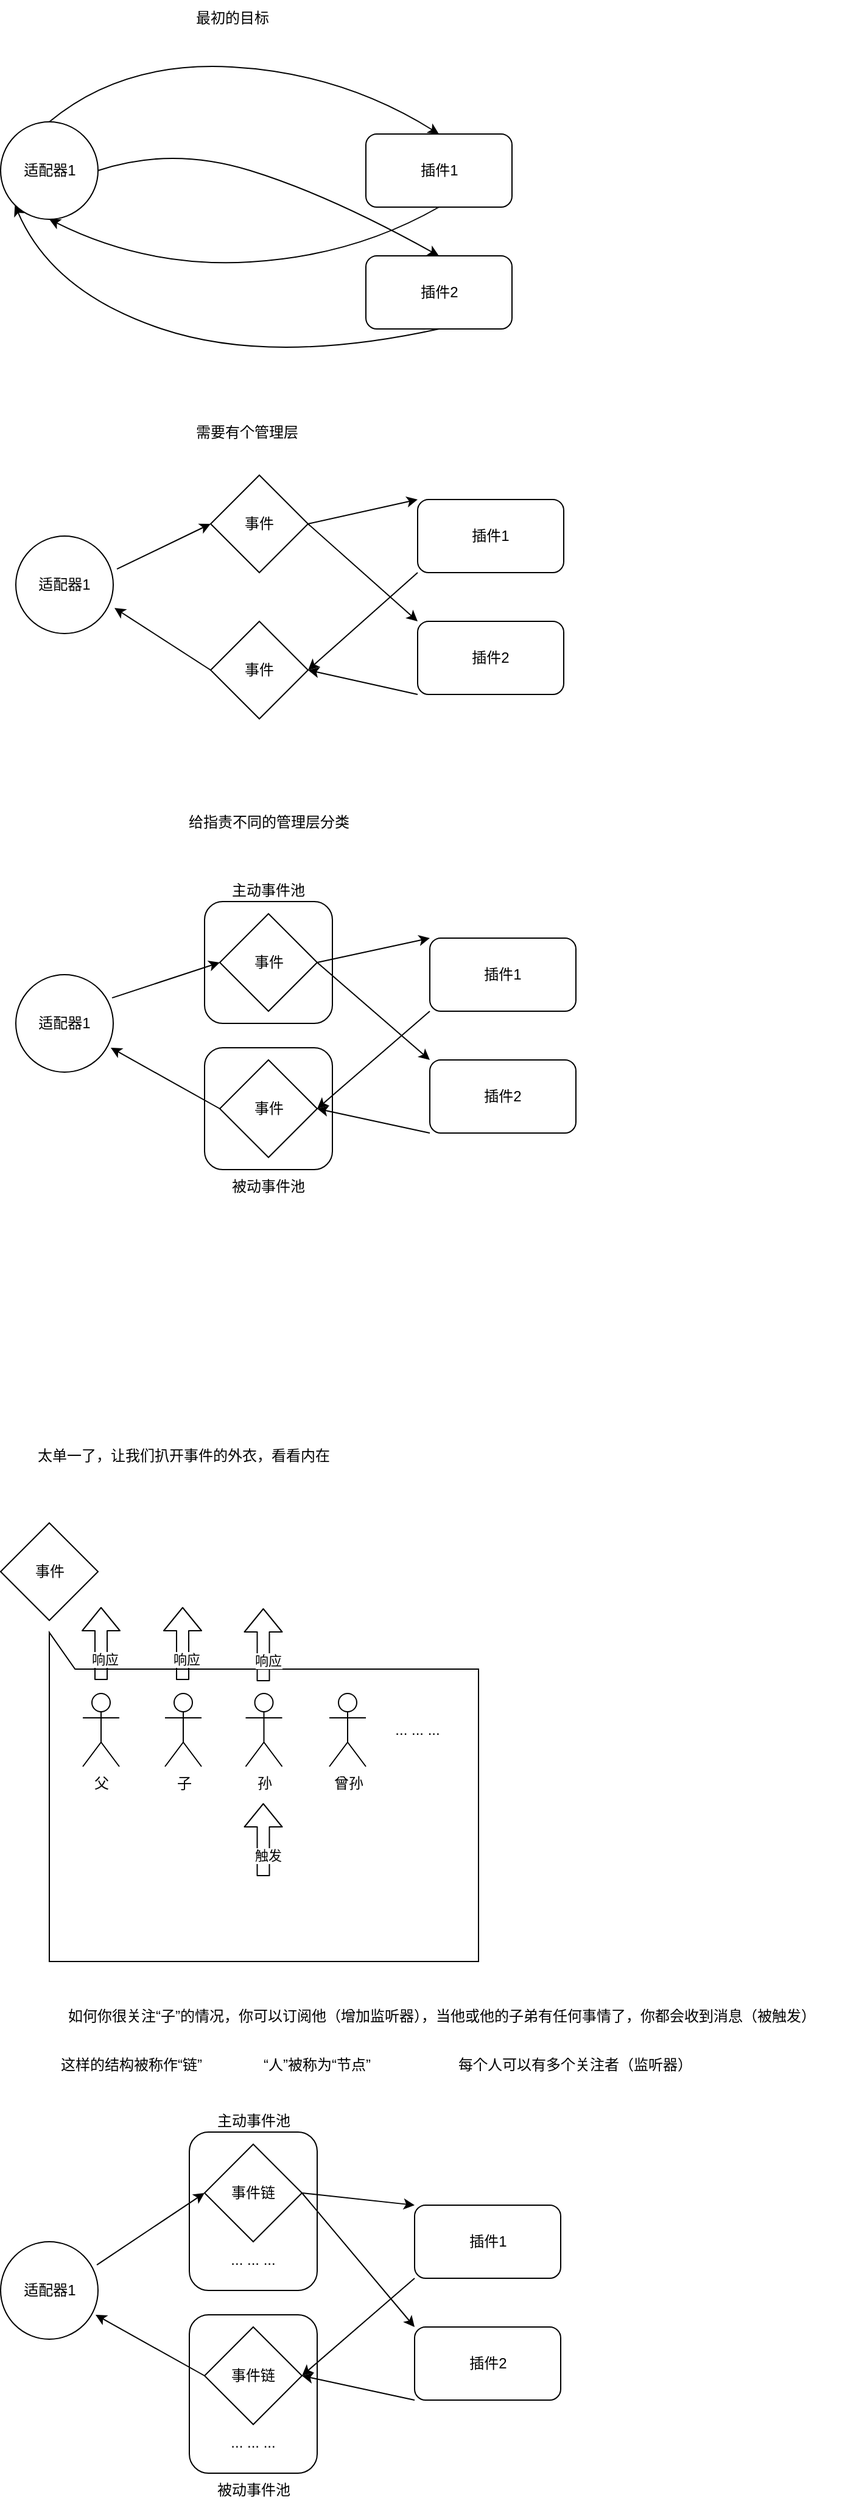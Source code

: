 <mxfile>
    <diagram id="wS3TeJK2cMO1Hy6B5Pol" name="第 1 页">
        <mxGraphModel dx="1130" dy="676" grid="1" gridSize="10" guides="1" tooltips="1" connect="1" arrows="1" fold="1" page="1" pageScale="1" pageWidth="827" pageHeight="1169" math="0" shadow="0">
            <root>
                <mxCell id="0"/>
                <mxCell id="1" parent="0"/>
                <mxCell id="80" value="被动事件池" style="rounded=1;whiteSpace=wrap;html=1;labelPosition=center;verticalLabelPosition=bottom;align=center;verticalAlign=top;" vertex="1" parent="1">
                    <mxGeometry x="205" y="870" width="105" height="100" as="geometry"/>
                </mxCell>
                <mxCell id="79" value="主动事件池" style="rounded=1;whiteSpace=wrap;html=1;labelPosition=center;verticalLabelPosition=top;align=center;verticalAlign=bottom;" vertex="1" parent="1">
                    <mxGeometry x="205" y="750" width="105" height="100" as="geometry"/>
                </mxCell>
                <mxCell id="2" value="适配器1" style="ellipse;whiteSpace=wrap;html=1;aspect=fixed;" vertex="1" parent="1">
                    <mxGeometry x="37.5" y="110" width="80" height="80" as="geometry"/>
                </mxCell>
                <mxCell id="45" value="插件1" style="rounded=1;whiteSpace=wrap;html=1;" vertex="1" parent="1">
                    <mxGeometry x="337.5" y="120" width="120" height="60" as="geometry"/>
                </mxCell>
                <mxCell id="47" value="" style="curved=1;endArrow=classic;html=1;entryX=0.5;entryY=1;entryDx=0;entryDy=0;exitX=0.5;exitY=1;exitDx=0;exitDy=0;" edge="1" parent="1" source="45" target="2">
                    <mxGeometry width="50" height="50" relative="1" as="geometry">
                        <mxPoint x="417.5" y="270" as="sourcePoint"/>
                        <mxPoint x="467.5" y="220" as="targetPoint"/>
                        <Array as="points">
                            <mxPoint x="327.5" y="220"/>
                            <mxPoint x="157.5" y="230"/>
                        </Array>
                    </mxGeometry>
                </mxCell>
                <mxCell id="48" value="" style="curved=1;endArrow=classic;html=1;exitX=0.5;exitY=0;exitDx=0;exitDy=0;entryX=0.5;entryY=0;entryDx=0;entryDy=0;" edge="1" parent="1" source="2" target="45">
                    <mxGeometry width="50" height="50" relative="1" as="geometry">
                        <mxPoint x="417.5" y="270" as="sourcePoint"/>
                        <mxPoint x="467.5" y="220" as="targetPoint"/>
                        <Array as="points">
                            <mxPoint x="137.5" y="60"/>
                            <mxPoint x="317.5" y="70"/>
                        </Array>
                    </mxGeometry>
                </mxCell>
                <mxCell id="51" value="最初的目标" style="text;html=1;strokeColor=none;fillColor=none;align=center;verticalAlign=middle;whiteSpace=wrap;rounded=0;" vertex="1" parent="1">
                    <mxGeometry x="177.5" y="10" width="100" height="30" as="geometry"/>
                </mxCell>
                <mxCell id="52" value="插件2" style="rounded=1;whiteSpace=wrap;html=1;" vertex="1" parent="1">
                    <mxGeometry x="337.5" y="220" width="120" height="60" as="geometry"/>
                </mxCell>
                <mxCell id="53" value="" style="curved=1;endArrow=classic;html=1;exitX=1;exitY=0.5;exitDx=0;exitDy=0;entryX=0.5;entryY=0;entryDx=0;entryDy=0;" edge="1" parent="1" source="2" target="52">
                    <mxGeometry width="50" height="50" relative="1" as="geometry">
                        <mxPoint x="87.5" y="120" as="sourcePoint"/>
                        <mxPoint x="407.5" y="130" as="targetPoint"/>
                        <Array as="points">
                            <mxPoint x="177.5" y="130"/>
                            <mxPoint x="307.5" y="170"/>
                        </Array>
                    </mxGeometry>
                </mxCell>
                <mxCell id="54" value="" style="curved=1;endArrow=classic;html=1;entryX=0;entryY=1;entryDx=0;entryDy=0;exitX=0.5;exitY=1;exitDx=0;exitDy=0;" edge="1" parent="1" source="52" target="2">
                    <mxGeometry width="50" height="50" relative="1" as="geometry">
                        <mxPoint x="370" y="180" as="sourcePoint"/>
                        <mxPoint x="50" y="190" as="targetPoint"/>
                        <Array as="points">
                            <mxPoint x="260" y="310"/>
                            <mxPoint x="80" y="250"/>
                        </Array>
                    </mxGeometry>
                </mxCell>
                <mxCell id="55" value="需要有个管理层" style="text;html=1;strokeColor=none;fillColor=none;align=center;verticalAlign=middle;whiteSpace=wrap;rounded=0;" vertex="1" parent="1">
                    <mxGeometry x="185" y="350" width="110" height="30" as="geometry"/>
                </mxCell>
                <mxCell id="60" style="edgeStyle=none;html=1;exitX=1.038;exitY=0.338;exitDx=0;exitDy=0;entryX=0;entryY=0.5;entryDx=0;entryDy=0;exitPerimeter=0;" edge="1" parent="1" source="56" target="59">
                    <mxGeometry relative="1" as="geometry"/>
                </mxCell>
                <mxCell id="56" value="适配器1" style="ellipse;whiteSpace=wrap;html=1;aspect=fixed;" vertex="1" parent="1">
                    <mxGeometry x="50" y="450" width="80" height="80" as="geometry"/>
                </mxCell>
                <mxCell id="64" style="edgeStyle=none;html=1;exitX=0;exitY=1;exitDx=0;exitDy=0;entryX=1;entryY=0.5;entryDx=0;entryDy=0;" edge="1" parent="1" source="57" target="63">
                    <mxGeometry relative="1" as="geometry"/>
                </mxCell>
                <mxCell id="57" value="插件1" style="rounded=1;whiteSpace=wrap;html=1;" vertex="1" parent="1">
                    <mxGeometry x="380" y="420" width="120" height="60" as="geometry"/>
                </mxCell>
                <mxCell id="65" style="edgeStyle=none;html=1;exitX=0;exitY=1;exitDx=0;exitDy=0;entryX=1;entryY=0.5;entryDx=0;entryDy=0;" edge="1" parent="1" source="58" target="63">
                    <mxGeometry relative="1" as="geometry">
                        <mxPoint x="300" y="580" as="targetPoint"/>
                    </mxGeometry>
                </mxCell>
                <mxCell id="58" value="插件2" style="rounded=1;whiteSpace=wrap;html=1;" vertex="1" parent="1">
                    <mxGeometry x="380" y="520" width="120" height="60" as="geometry"/>
                </mxCell>
                <mxCell id="61" style="edgeStyle=none;html=1;exitX=1;exitY=0.5;exitDx=0;exitDy=0;entryX=0;entryY=0;entryDx=0;entryDy=0;" edge="1" parent="1" source="59" target="57">
                    <mxGeometry relative="1" as="geometry"/>
                </mxCell>
                <mxCell id="62" style="edgeStyle=none;html=1;exitX=1;exitY=0.5;exitDx=0;exitDy=0;entryX=0;entryY=0;entryDx=0;entryDy=0;" edge="1" parent="1" source="59" target="58">
                    <mxGeometry relative="1" as="geometry"/>
                </mxCell>
                <mxCell id="59" value="事件" style="rhombus;whiteSpace=wrap;html=1;" vertex="1" parent="1">
                    <mxGeometry x="210" y="400" width="80" height="80" as="geometry"/>
                </mxCell>
                <mxCell id="66" style="edgeStyle=none;html=1;exitX=0;exitY=0.5;exitDx=0;exitDy=0;entryX=1.013;entryY=0.738;entryDx=0;entryDy=0;entryPerimeter=0;" edge="1" parent="1" source="63" target="56">
                    <mxGeometry relative="1" as="geometry"/>
                </mxCell>
                <mxCell id="63" value="事件" style="rhombus;whiteSpace=wrap;html=1;" vertex="1" parent="1">
                    <mxGeometry x="210" y="520" width="80" height="80" as="geometry"/>
                </mxCell>
                <mxCell id="67" value="给指责不同的管理层分类" style="text;html=1;strokeColor=none;fillColor=none;align=center;verticalAlign=middle;whiteSpace=wrap;rounded=0;" vertex="1" parent="1">
                    <mxGeometry x="182.5" y="670" width="150" height="30" as="geometry"/>
                </mxCell>
                <mxCell id="68" style="edgeStyle=none;html=1;exitX=0.988;exitY=0.238;exitDx=0;exitDy=0;entryX=0;entryY=0.5;entryDx=0;entryDy=0;exitPerimeter=0;" edge="1" parent="1" target="75" source="78">
                    <mxGeometry relative="1" as="geometry">
                        <mxPoint x="143.04" y="837.04" as="sourcePoint"/>
                    </mxGeometry>
                </mxCell>
                <mxCell id="69" style="edgeStyle=none;html=1;exitX=0;exitY=1;exitDx=0;exitDy=0;entryX=1;entryY=0.5;entryDx=0;entryDy=0;" edge="1" parent="1" source="70" target="77">
                    <mxGeometry relative="1" as="geometry"/>
                </mxCell>
                <mxCell id="70" value="插件1" style="rounded=1;whiteSpace=wrap;html=1;" vertex="1" parent="1">
                    <mxGeometry x="390" y="780" width="120" height="60" as="geometry"/>
                </mxCell>
                <mxCell id="71" style="edgeStyle=none;html=1;exitX=0;exitY=1;exitDx=0;exitDy=0;entryX=1;entryY=0.5;entryDx=0;entryDy=0;" edge="1" parent="1" source="72" target="77">
                    <mxGeometry relative="1" as="geometry">
                        <mxPoint x="310" y="940" as="targetPoint"/>
                    </mxGeometry>
                </mxCell>
                <mxCell id="72" value="插件2" style="rounded=1;whiteSpace=wrap;html=1;" vertex="1" parent="1">
                    <mxGeometry x="390" y="880" width="120" height="60" as="geometry"/>
                </mxCell>
                <mxCell id="73" style="edgeStyle=none;html=1;exitX=1;exitY=0.5;exitDx=0;exitDy=0;entryX=0;entryY=0;entryDx=0;entryDy=0;" edge="1" parent="1" source="75" target="70">
                    <mxGeometry relative="1" as="geometry"/>
                </mxCell>
                <mxCell id="74" style="edgeStyle=none;html=1;exitX=1;exitY=0.5;exitDx=0;exitDy=0;entryX=0;entryY=0;entryDx=0;entryDy=0;" edge="1" parent="1" source="75" target="72">
                    <mxGeometry relative="1" as="geometry"/>
                </mxCell>
                <mxCell id="75" value="事件" style="rhombus;whiteSpace=wrap;html=1;" vertex="1" parent="1">
                    <mxGeometry x="217.5" y="760" width="80" height="80" as="geometry"/>
                </mxCell>
                <mxCell id="76" style="edgeStyle=none;html=1;exitX=0;exitY=0.5;exitDx=0;exitDy=0;entryX=0.975;entryY=0.75;entryDx=0;entryDy=0;entryPerimeter=0;" edge="1" parent="1" source="77" target="78">
                    <mxGeometry relative="1" as="geometry">
                        <mxPoint x="141.04" y="869.04" as="targetPoint"/>
                    </mxGeometry>
                </mxCell>
                <mxCell id="77" value="事件" style="rhombus;whiteSpace=wrap;html=1;" vertex="1" parent="1">
                    <mxGeometry x="217.5" y="880" width="80" height="80" as="geometry"/>
                </mxCell>
                <mxCell id="78" value="适配器1" style="ellipse;whiteSpace=wrap;html=1;aspect=fixed;" vertex="1" parent="1">
                    <mxGeometry x="50" y="810" width="80" height="80" as="geometry"/>
                </mxCell>
                <mxCell id="82" value="太单一了，让我们扒开事件的外衣，看看内在" style="text;html=1;strokeColor=none;fillColor=none;align=center;verticalAlign=middle;whiteSpace=wrap;rounded=0;" vertex="1" parent="1">
                    <mxGeometry x="37.5" y="1190" width="300" height="30" as="geometry"/>
                </mxCell>
                <mxCell id="83" value="事件" style="rhombus;whiteSpace=wrap;html=1;" vertex="1" parent="1">
                    <mxGeometry x="37.5" y="1260" width="80" height="80" as="geometry"/>
                </mxCell>
                <mxCell id="84" value="" style="shape=callout;whiteSpace=wrap;html=1;perimeter=calloutPerimeter;rotation=-180;base=49;size=30;position=0.94;position2=1;" vertex="1" parent="1">
                    <mxGeometry x="77.5" y="1350" width="352.5" height="270" as="geometry"/>
                </mxCell>
                <mxCell id="85" value="父" style="shape=umlActor;verticalLabelPosition=bottom;verticalAlign=top;html=1;outlineConnect=0;" vertex="1" parent="1">
                    <mxGeometry x="105" y="1400" width="30" height="60" as="geometry"/>
                </mxCell>
                <mxCell id="86" value="子" style="shape=umlActor;verticalLabelPosition=bottom;verticalAlign=top;html=1;outlineConnect=0;" vertex="1" parent="1">
                    <mxGeometry x="172.5" y="1400" width="30" height="60" as="geometry"/>
                </mxCell>
                <mxCell id="87" value="孙" style="shape=umlActor;verticalLabelPosition=bottom;verticalAlign=top;html=1;outlineConnect=0;" vertex="1" parent="1">
                    <mxGeometry x="238.75" y="1400" width="30" height="60" as="geometry"/>
                </mxCell>
                <mxCell id="88" value="曾孙" style="shape=umlActor;verticalLabelPosition=bottom;verticalAlign=top;html=1;outlineConnect=0;" vertex="1" parent="1">
                    <mxGeometry x="307.5" y="1400" width="30" height="60" as="geometry"/>
                </mxCell>
                <mxCell id="91" value="... ... ..." style="text;html=1;strokeColor=none;fillColor=none;align=center;verticalAlign=middle;whiteSpace=wrap;rounded=0;" vertex="1" parent="1">
                    <mxGeometry x="350" y="1415" width="60" height="30" as="geometry"/>
                </mxCell>
                <mxCell id="92" value="" style="shape=flexArrow;endArrow=classic;html=1;labelPosition=center;verticalLabelPosition=bottom;align=center;verticalAlign=top;" edge="1" parent="1">
                    <mxGeometry width="50" height="50" relative="1" as="geometry">
                        <mxPoint x="253.25" y="1550" as="sourcePoint"/>
                        <mxPoint x="253.25" y="1490" as="targetPoint"/>
                    </mxGeometry>
                </mxCell>
                <mxCell id="93" value="触发" style="edgeLabel;html=1;align=center;verticalAlign=middle;resizable=0;points=[];" vertex="1" connectable="0" parent="92">
                    <mxGeometry x="-0.433" y="-3" relative="1" as="geometry">
                        <mxPoint as="offset"/>
                    </mxGeometry>
                </mxCell>
                <mxCell id="95" value="" style="shape=flexArrow;endArrow=classic;html=1;labelPosition=center;verticalLabelPosition=bottom;align=center;verticalAlign=top;" edge="1" parent="1">
                    <mxGeometry width="50" height="50" relative="1" as="geometry">
                        <mxPoint x="187" y="1389" as="sourcePoint"/>
                        <mxPoint x="187" y="1329" as="targetPoint"/>
                    </mxGeometry>
                </mxCell>
                <mxCell id="96" value="响应" style="edgeLabel;html=1;align=center;verticalAlign=middle;resizable=0;points=[];" vertex="1" connectable="0" parent="95">
                    <mxGeometry x="-0.433" y="-3" relative="1" as="geometry">
                        <mxPoint as="offset"/>
                    </mxGeometry>
                </mxCell>
                <mxCell id="97" value="" style="shape=flexArrow;endArrow=classic;html=1;labelPosition=center;verticalLabelPosition=bottom;align=center;verticalAlign=top;" edge="1" parent="1">
                    <mxGeometry width="50" height="50" relative="1" as="geometry">
                        <mxPoint x="120" y="1389" as="sourcePoint"/>
                        <mxPoint x="120" y="1329" as="targetPoint"/>
                    </mxGeometry>
                </mxCell>
                <mxCell id="98" value="响应" style="edgeLabel;html=1;align=center;verticalAlign=middle;resizable=0;points=[];" vertex="1" connectable="0" parent="97">
                    <mxGeometry x="-0.433" y="-3" relative="1" as="geometry">
                        <mxPoint as="offset"/>
                    </mxGeometry>
                </mxCell>
                <mxCell id="100" value="如何你很关注“子”的情况，你可以订阅他（增加监听器），当他或他的子弟有任何事情了，你都会收到消息（被触发）" style="text;html=1;strokeColor=none;fillColor=none;align=center;verticalAlign=middle;whiteSpace=wrap;rounded=0;" vertex="1" parent="1">
                    <mxGeometry x="70" y="1650" width="660" height="30" as="geometry"/>
                </mxCell>
                <mxCell id="102" value="这样的结构被称作“链”" style="text;html=1;strokeColor=none;fillColor=none;align=center;verticalAlign=middle;whiteSpace=wrap;rounded=0;" vertex="1" parent="1">
                    <mxGeometry x="70" y="1690" width="150" height="30" as="geometry"/>
                </mxCell>
                <mxCell id="103" value="被动事件池" style="rounded=1;whiteSpace=wrap;html=1;labelPosition=center;verticalLabelPosition=bottom;align=center;verticalAlign=top;" vertex="1" parent="1">
                    <mxGeometry x="192.5" y="1910" width="105" height="130" as="geometry"/>
                </mxCell>
                <mxCell id="104" value="主动事件池" style="rounded=1;whiteSpace=wrap;html=1;labelPosition=center;verticalLabelPosition=top;align=center;verticalAlign=bottom;" vertex="1" parent="1">
                    <mxGeometry x="192.5" y="1760" width="105" height="130" as="geometry"/>
                </mxCell>
                <mxCell id="105" style="edgeStyle=none;html=1;exitX=0.988;exitY=0.238;exitDx=0;exitDy=0;entryX=0;entryY=0.5;entryDx=0;entryDy=0;exitPerimeter=0;" edge="1" parent="1" source="115" target="112">
                    <mxGeometry relative="1" as="geometry">
                        <mxPoint x="130.54" y="1877.04" as="sourcePoint"/>
                    </mxGeometry>
                </mxCell>
                <mxCell id="106" style="edgeStyle=none;html=1;exitX=0;exitY=1;exitDx=0;exitDy=0;entryX=1;entryY=0.5;entryDx=0;entryDy=0;" edge="1" parent="1" source="107" target="114">
                    <mxGeometry relative="1" as="geometry"/>
                </mxCell>
                <mxCell id="107" value="插件1" style="rounded=1;whiteSpace=wrap;html=1;" vertex="1" parent="1">
                    <mxGeometry x="377.5" y="1820" width="120" height="60" as="geometry"/>
                </mxCell>
                <mxCell id="108" style="edgeStyle=none;html=1;exitX=0;exitY=1;exitDx=0;exitDy=0;entryX=1;entryY=0.5;entryDx=0;entryDy=0;" edge="1" parent="1" source="109" target="114">
                    <mxGeometry relative="1" as="geometry">
                        <mxPoint x="297.5" y="1980" as="targetPoint"/>
                    </mxGeometry>
                </mxCell>
                <mxCell id="109" value="插件2" style="rounded=1;whiteSpace=wrap;html=1;" vertex="1" parent="1">
                    <mxGeometry x="377.5" y="1920" width="120" height="60" as="geometry"/>
                </mxCell>
                <mxCell id="110" style="edgeStyle=none;html=1;exitX=1;exitY=0.5;exitDx=0;exitDy=0;entryX=0;entryY=0;entryDx=0;entryDy=0;" edge="1" parent="1" source="112" target="107">
                    <mxGeometry relative="1" as="geometry"/>
                </mxCell>
                <mxCell id="111" style="edgeStyle=none;html=1;exitX=1;exitY=0.5;exitDx=0;exitDy=0;entryX=0;entryY=0;entryDx=0;entryDy=0;" edge="1" parent="1" source="112" target="109">
                    <mxGeometry relative="1" as="geometry"/>
                </mxCell>
                <mxCell id="112" value="事件链" style="rhombus;whiteSpace=wrap;html=1;" vertex="1" parent="1">
                    <mxGeometry x="205" y="1770" width="80" height="80" as="geometry"/>
                </mxCell>
                <mxCell id="113" style="edgeStyle=none;html=1;exitX=0;exitY=0.5;exitDx=0;exitDy=0;entryX=0.975;entryY=0.75;entryDx=0;entryDy=0;entryPerimeter=0;" edge="1" parent="1" source="114" target="115">
                    <mxGeometry relative="1" as="geometry">
                        <mxPoint x="128.54" y="1909.04" as="targetPoint"/>
                    </mxGeometry>
                </mxCell>
                <mxCell id="114" value="事件链" style="rhombus;whiteSpace=wrap;html=1;" vertex="1" parent="1">
                    <mxGeometry x="205" y="1920" width="80" height="80" as="geometry"/>
                </mxCell>
                <mxCell id="115" value="适配器1" style="ellipse;whiteSpace=wrap;html=1;aspect=fixed;" vertex="1" parent="1">
                    <mxGeometry x="37.5" y="1850" width="80" height="80" as="geometry"/>
                </mxCell>
                <mxCell id="116" value="... ... ..." style="text;html=1;strokeColor=none;fillColor=none;align=center;verticalAlign=middle;whiteSpace=wrap;rounded=0;" vertex="1" parent="1">
                    <mxGeometry x="215" y="1850" width="60" height="30" as="geometry"/>
                </mxCell>
                <mxCell id="117" value="... ... ..." style="text;html=1;strokeColor=none;fillColor=none;align=center;verticalAlign=middle;whiteSpace=wrap;rounded=0;" vertex="1" parent="1">
                    <mxGeometry x="215" y="2000" width="60" height="30" as="geometry"/>
                </mxCell>
                <mxCell id="118" value="“人”被称为“节点”" style="text;html=1;strokeColor=none;fillColor=none;align=center;verticalAlign=middle;whiteSpace=wrap;rounded=0;" vertex="1" parent="1">
                    <mxGeometry x="235" y="1690" width="125" height="30" as="geometry"/>
                </mxCell>
                <mxCell id="119" value="每个人可以有多个关注者（监听器）" style="text;html=1;strokeColor=none;fillColor=none;align=center;verticalAlign=middle;whiteSpace=wrap;rounded=0;" vertex="1" parent="1">
                    <mxGeometry x="397.5" y="1690" width="222.5" height="30" as="geometry"/>
                </mxCell>
                <mxCell id="120" value="" style="shape=flexArrow;endArrow=classic;html=1;labelPosition=center;verticalLabelPosition=bottom;align=center;verticalAlign=top;" edge="1" parent="1">
                    <mxGeometry width="50" height="50" relative="1" as="geometry">
                        <mxPoint x="253.25" y="1390" as="sourcePoint"/>
                        <mxPoint x="253.25" y="1330" as="targetPoint"/>
                    </mxGeometry>
                </mxCell>
                <mxCell id="121" value="响应" style="edgeLabel;html=1;align=center;verticalAlign=middle;resizable=0;points=[];" vertex="1" connectable="0" parent="120">
                    <mxGeometry x="-0.433" y="-3" relative="1" as="geometry">
                        <mxPoint as="offset"/>
                    </mxGeometry>
                </mxCell>
            </root>
        </mxGraphModel>
    </diagram>
</mxfile>